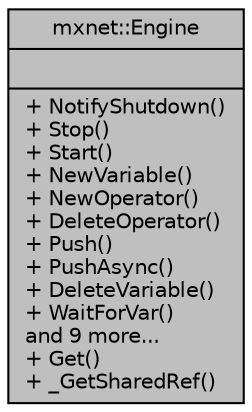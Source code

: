 digraph "mxnet::Engine"
{
 // LATEX_PDF_SIZE
  edge [fontname="Helvetica",fontsize="10",labelfontname="Helvetica",labelfontsize="10"];
  node [fontname="Helvetica",fontsize="10",shape=record];
  Node1 [label="{mxnet::Engine\n||+ NotifyShutdown()\l+ Stop()\l+ Start()\l+ NewVariable()\l+ NewOperator()\l+ DeleteOperator()\l+ Push()\l+ PushAsync()\l+ DeleteVariable()\l+ WaitForVar()\land 9 more...\l+ Get()\l+ _GetSharedRef()\l}",height=0.2,width=0.4,color="black", fillcolor="grey75", style="filled", fontcolor="black",tooltip="Dependency engine that schedules operations."];
}
